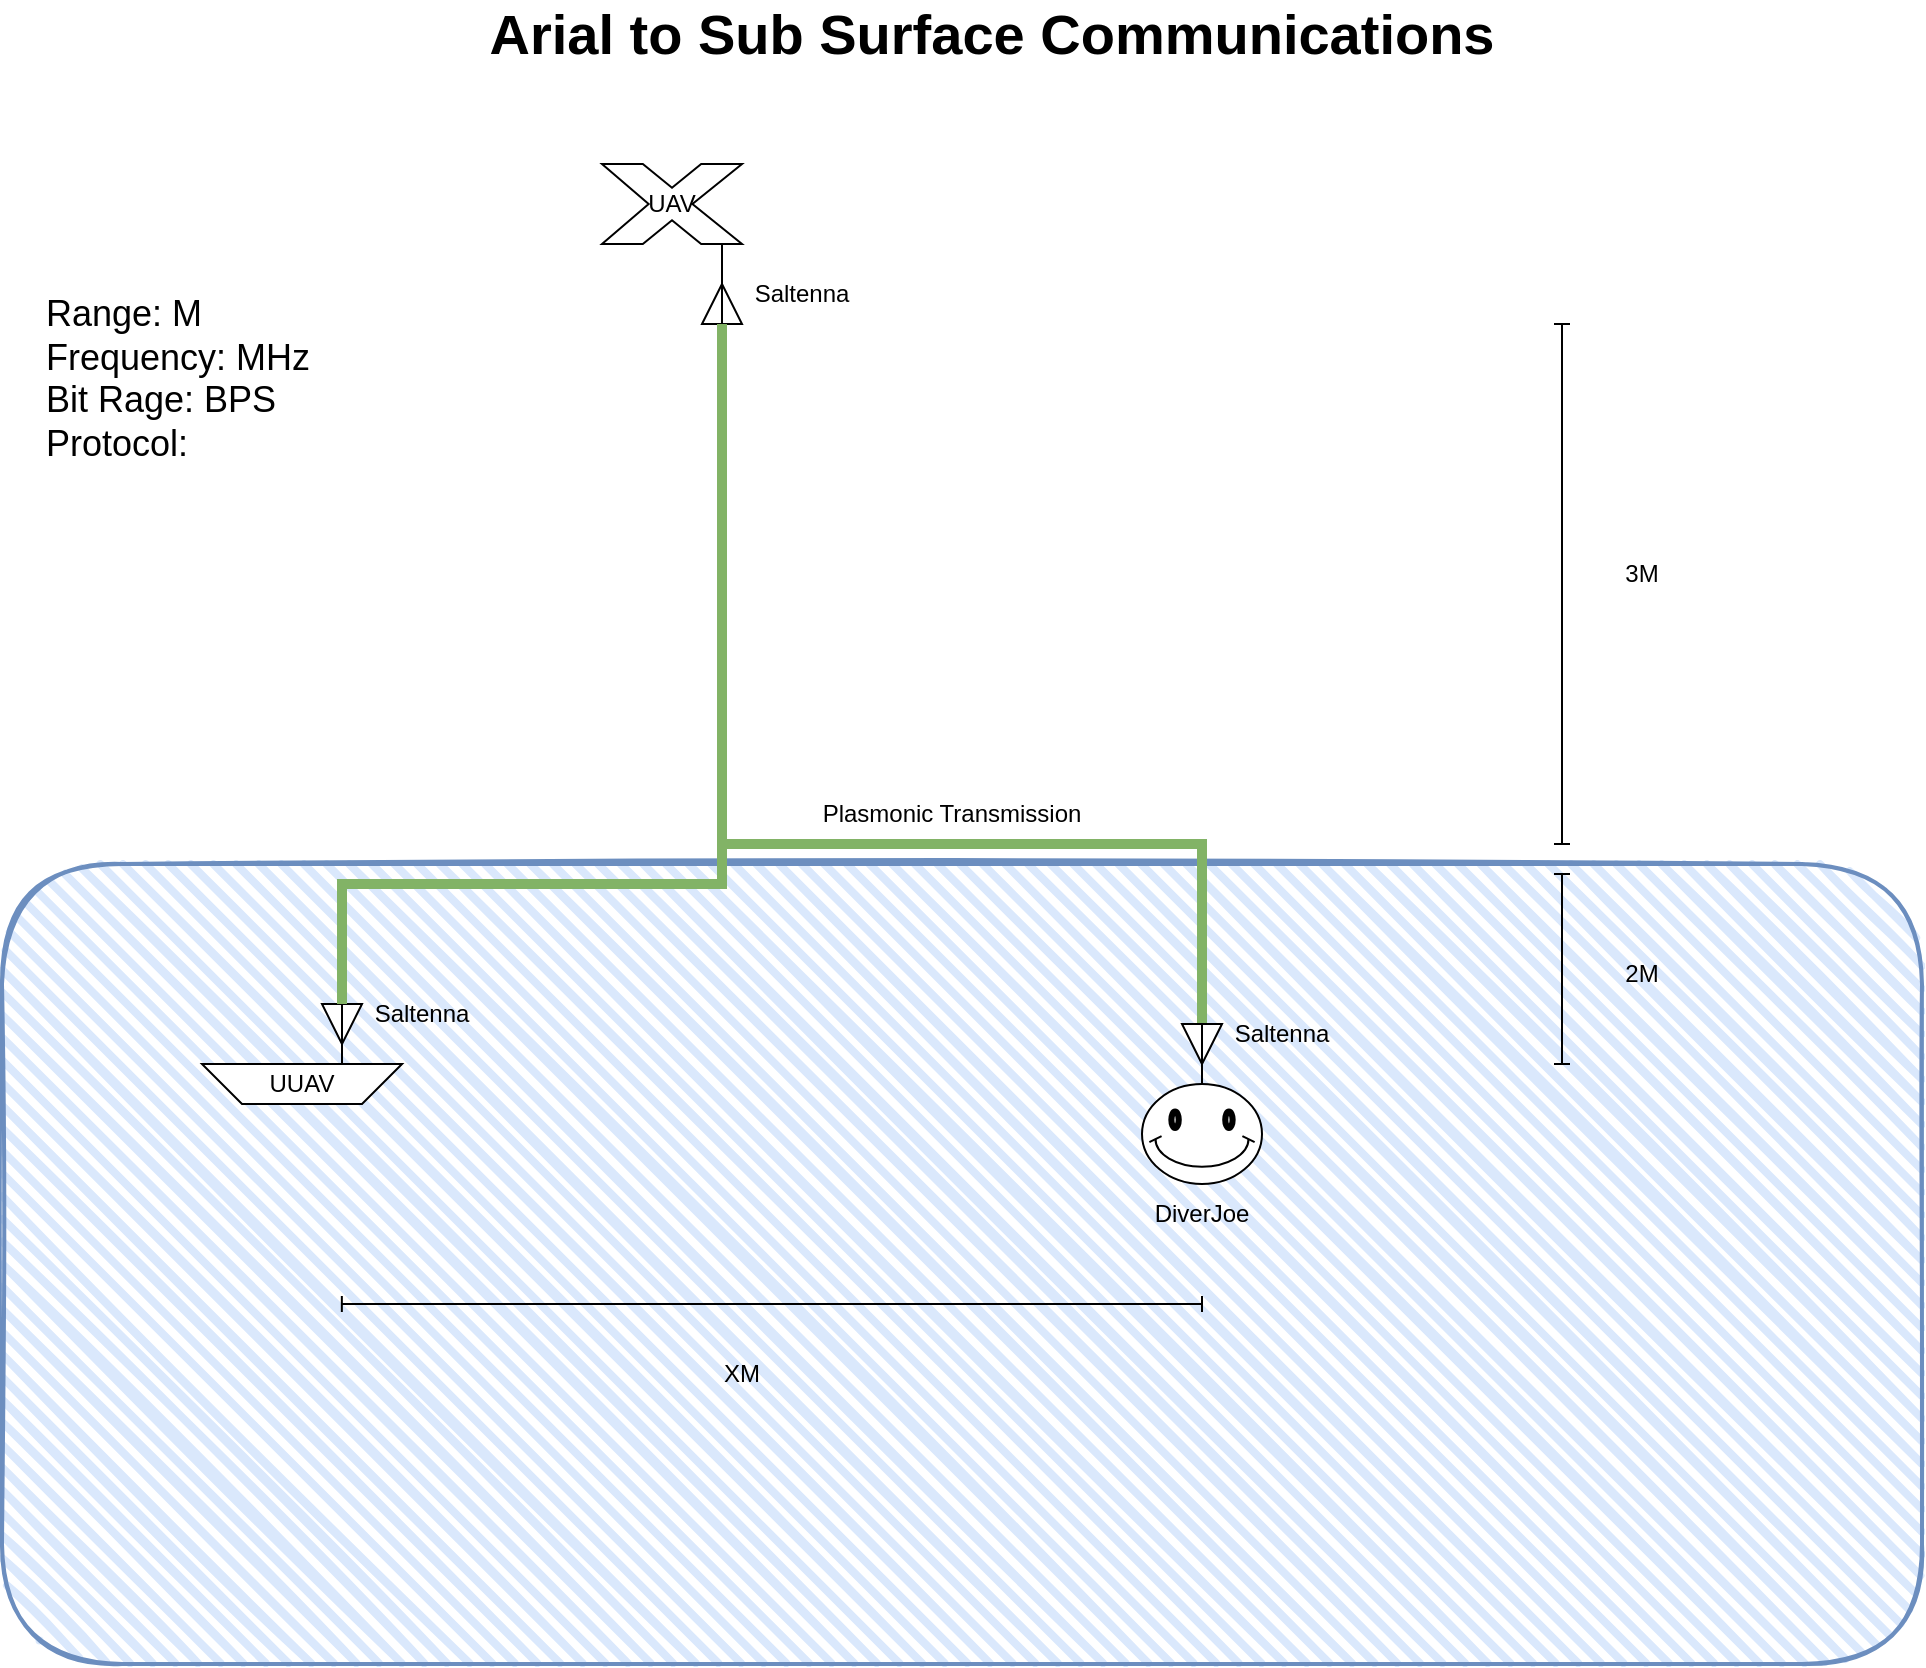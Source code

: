 <mxfile version="26.1.1">
  <diagram name="Page-1" id="EPB8xuWnlqUVOH70_Ewr">
    <mxGraphModel dx="2306" dy="945" grid="1" gridSize="10" guides="1" tooltips="1" connect="1" arrows="1" fold="1" page="1" pageScale="1" pageWidth="850" pageHeight="1100" math="0" shadow="0">
      <root>
        <mxCell id="0" />
        <mxCell id="1" parent="0" />
        <mxCell id="noTJ2SI7EE9gjp_z_O8U-2" value="" style="rounded=1;whiteSpace=wrap;html=1;strokeWidth=2;fillWeight=4;hachureGap=8;hachureAngle=45;fillColor=#dae8fc;sketch=1;strokeColor=#6c8ebf;" parent="1" vertex="1">
          <mxGeometry x="-50" y="450" width="960" height="400" as="geometry" />
        </mxCell>
        <mxCell id="noTJ2SI7EE9gjp_z_O8U-25" value="" style="group;rotation=-180;" parent="1" vertex="1" connectable="0">
          <mxGeometry x="100" y="530" width="40" height="20" as="geometry" />
        </mxCell>
        <mxCell id="noTJ2SI7EE9gjp_z_O8U-26" value="" style="triangle;whiteSpace=wrap;html=1;rotation=-270;" parent="noTJ2SI7EE9gjp_z_O8U-25" vertex="1">
          <mxGeometry x="10" y="-10" width="20" height="20" as="geometry" />
        </mxCell>
        <mxCell id="noTJ2SI7EE9gjp_z_O8U-27" value="" style="endArrow=none;html=1;rounded=0;exitX=0;exitY=0.5;exitDx=0;exitDy=0;" parent="noTJ2SI7EE9gjp_z_O8U-25" source="noTJ2SI7EE9gjp_z_O8U-26" edge="1">
          <mxGeometry width="50" height="50" relative="1" as="geometry">
            <mxPoint x="-350" y="-170" as="sourcePoint" />
            <mxPoint x="20" y="30" as="targetPoint" />
          </mxGeometry>
        </mxCell>
        <mxCell id="noTJ2SI7EE9gjp_z_O8U-6" style="edgeStyle=orthogonalEdgeStyle;rounded=0;orthogonalLoop=1;jettySize=auto;html=1;fillColor=#d5e8d4;strokeColor=#82b366;strokeWidth=5;entryX=0;entryY=0.5;entryDx=0;entryDy=0;endArrow=none;startFill=0;exitX=0;exitY=0.5;exitDx=0;exitDy=0;" parent="1" source="noTJ2SI7EE9gjp_z_O8U-7" target="noTJ2SI7EE9gjp_z_O8U-11" edge="1">
          <mxGeometry relative="1" as="geometry">
            <mxPoint x="490" y="270" as="sourcePoint" />
            <mxPoint x="360" y="120" as="targetPoint" />
            <Array as="points">
              <mxPoint x="550" y="440" />
              <mxPoint x="310" y="440" />
            </Array>
          </mxGeometry>
        </mxCell>
        <mxCell id="noTJ2SI7EE9gjp_z_O8U-9" value="" style="group;rotation=-180;" parent="1" vertex="1" connectable="0">
          <mxGeometry x="530" y="540" width="40" height="20" as="geometry" />
        </mxCell>
        <mxCell id="noTJ2SI7EE9gjp_z_O8U-7" value="" style="triangle;whiteSpace=wrap;html=1;rotation=-270;" parent="noTJ2SI7EE9gjp_z_O8U-9" vertex="1">
          <mxGeometry x="10" y="-10" width="20" height="20" as="geometry" />
        </mxCell>
        <mxCell id="noTJ2SI7EE9gjp_z_O8U-8" value="" style="endArrow=none;html=1;rounded=0;exitX=0;exitY=0.5;exitDx=0;exitDy=0;" parent="noTJ2SI7EE9gjp_z_O8U-9" source="noTJ2SI7EE9gjp_z_O8U-7" edge="1">
          <mxGeometry width="50" height="50" relative="1" as="geometry">
            <mxPoint x="-350" y="-170" as="sourcePoint" />
            <mxPoint x="20" y="30" as="targetPoint" />
          </mxGeometry>
        </mxCell>
        <mxCell id="noTJ2SI7EE9gjp_z_O8U-3" value="" style="verticalLabelPosition=bottom;verticalAlign=top;html=1;shape=mxgraph.basic.x" parent="1" vertex="1">
          <mxGeometry x="250" y="100" width="70" height="40" as="geometry" />
        </mxCell>
        <mxCell id="noTJ2SI7EE9gjp_z_O8U-10" value="" style="group;rotation=0;" parent="1" vertex="1" connectable="0">
          <mxGeometry x="290" y="150" width="40" height="20" as="geometry" />
        </mxCell>
        <mxCell id="noTJ2SI7EE9gjp_z_O8U-11" value="" style="triangle;whiteSpace=wrap;html=1;rotation=-90;" parent="noTJ2SI7EE9gjp_z_O8U-10" vertex="1">
          <mxGeometry x="10" y="10" width="20" height="20" as="geometry" />
        </mxCell>
        <mxCell id="noTJ2SI7EE9gjp_z_O8U-12" value="" style="endArrow=none;html=1;rounded=0;exitX=0;exitY=0.5;exitDx=0;exitDy=0;" parent="noTJ2SI7EE9gjp_z_O8U-10" source="noTJ2SI7EE9gjp_z_O8U-11" edge="1">
          <mxGeometry width="50" height="50" relative="1" as="geometry">
            <mxPoint x="390" y="190" as="sourcePoint" />
            <mxPoint x="20" y="-10" as="targetPoint" />
          </mxGeometry>
        </mxCell>
        <mxCell id="noTJ2SI7EE9gjp_z_O8U-1" value="" style="verticalLabelPosition=bottom;verticalAlign=top;html=1;shape=mxgraph.basic.smiley" parent="1" vertex="1">
          <mxGeometry x="520" y="560" width="60" height="50" as="geometry" />
        </mxCell>
        <mxCell id="noTJ2SI7EE9gjp_z_O8U-14" value="Plasmonic Transmission" style="text;strokeColor=none;align=center;fillColor=none;html=1;verticalAlign=middle;whiteSpace=wrap;rounded=0;" parent="1" vertex="1">
          <mxGeometry x="350" y="410" width="150" height="30" as="geometry" />
        </mxCell>
        <mxCell id="noTJ2SI7EE9gjp_z_O8U-15" value="Saltenna" style="text;strokeColor=none;align=center;fillColor=none;html=1;verticalAlign=middle;whiteSpace=wrap;rounded=0;" parent="1" vertex="1">
          <mxGeometry x="320" y="150" width="60" height="30" as="geometry" />
        </mxCell>
        <mxCell id="noTJ2SI7EE9gjp_z_O8U-19" value="Saltenna" style="text;strokeColor=none;align=center;fillColor=none;html=1;verticalAlign=middle;whiteSpace=wrap;rounded=0;" parent="1" vertex="1">
          <mxGeometry x="560" y="520" width="60" height="30" as="geometry" />
        </mxCell>
        <mxCell id="noTJ2SI7EE9gjp_z_O8U-20" value="" style="shape=trapezoid;perimeter=trapezoidPerimeter;whiteSpace=wrap;html=1;fixedSize=1;rotation=-180;" parent="1" vertex="1">
          <mxGeometry x="50" y="550" width="100" height="20" as="geometry" />
        </mxCell>
        <mxCell id="noTJ2SI7EE9gjp_z_O8U-21" value="DiverJoe" style="text;strokeColor=none;align=center;fillColor=none;html=1;verticalAlign=middle;whiteSpace=wrap;rounded=0;" parent="1" vertex="1">
          <mxGeometry x="520" y="610" width="60" height="30" as="geometry" />
        </mxCell>
        <mxCell id="noTJ2SI7EE9gjp_z_O8U-22" value="UAV" style="text;strokeColor=none;align=center;fillColor=none;html=1;verticalAlign=middle;whiteSpace=wrap;rounded=0;" parent="1" vertex="1">
          <mxGeometry x="265" y="115" width="40" height="10" as="geometry" />
        </mxCell>
        <mxCell id="noTJ2SI7EE9gjp_z_O8U-24" value="UUAV" style="text;strokeColor=none;align=center;fillColor=none;html=1;verticalAlign=middle;whiteSpace=wrap;rounded=0;" parent="1" vertex="1">
          <mxGeometry x="80" y="555" width="40" height="10" as="geometry" />
        </mxCell>
        <mxCell id="noTJ2SI7EE9gjp_z_O8U-28" style="edgeStyle=orthogonalEdgeStyle;rounded=0;orthogonalLoop=1;jettySize=auto;html=1;fillColor=#d5e8d4;strokeColor=#82b366;strokeWidth=5;entryX=0;entryY=0.5;entryDx=0;entryDy=0;endArrow=none;startFill=0;exitX=0;exitY=0.5;exitDx=0;exitDy=0;" parent="1" source="noTJ2SI7EE9gjp_z_O8U-26" target="noTJ2SI7EE9gjp_z_O8U-11" edge="1">
          <mxGeometry relative="1" as="geometry">
            <mxPoint x="560" y="540" as="sourcePoint" />
            <mxPoint x="320" y="190" as="targetPoint" />
            <Array as="points">
              <mxPoint x="120" y="460" />
              <mxPoint x="310" y="460" />
            </Array>
          </mxGeometry>
        </mxCell>
        <mxCell id="noTJ2SI7EE9gjp_z_O8U-29" value="Saltenna" style="text;strokeColor=none;align=center;fillColor=none;html=1;verticalAlign=middle;whiteSpace=wrap;rounded=0;" parent="1" vertex="1">
          <mxGeometry x="130" y="510" width="60" height="30" as="geometry" />
        </mxCell>
        <mxCell id="noTJ2SI7EE9gjp_z_O8U-30" value="" style="endArrow=baseDash;html=1;rounded=0;endFill=0;startArrow=baseDash;startFill=0;" parent="1" edge="1">
          <mxGeometry width="50" height="50" relative="1" as="geometry">
            <mxPoint x="730" y="440" as="sourcePoint" />
            <mxPoint x="730" y="180" as="targetPoint" />
          </mxGeometry>
        </mxCell>
        <mxCell id="noTJ2SI7EE9gjp_z_O8U-32" value="" style="endArrow=baseDash;html=1;rounded=0;endFill=0;startArrow=baseDash;startFill=0;" parent="1" edge="1">
          <mxGeometry width="50" height="50" relative="1" as="geometry">
            <mxPoint x="730" y="550" as="sourcePoint" />
            <mxPoint x="730" y="455" as="targetPoint" />
          </mxGeometry>
        </mxCell>
        <mxCell id="noTJ2SI7EE9gjp_z_O8U-33" value="2M" style="text;strokeColor=none;align=center;fillColor=none;html=1;verticalAlign=middle;whiteSpace=wrap;rounded=0;" parent="1" vertex="1">
          <mxGeometry x="740" y="490" width="60" height="30" as="geometry" />
        </mxCell>
        <mxCell id="noTJ2SI7EE9gjp_z_O8U-34" value="3M" style="text;strokeColor=none;align=center;fillColor=none;html=1;verticalAlign=middle;whiteSpace=wrap;rounded=0;" parent="1" vertex="1">
          <mxGeometry x="740" y="290" width="60" height="30" as="geometry" />
        </mxCell>
        <mxCell id="noTJ2SI7EE9gjp_z_O8U-35" value="" style="endArrow=baseDash;html=1;rounded=0;exitX=0.177;exitY=0.55;exitDx=0;exitDy=0;exitPerimeter=0;endFill=0;startArrow=baseDash;startFill=0;" parent="1" source="noTJ2SI7EE9gjp_z_O8U-2" edge="1">
          <mxGeometry width="50" height="50" relative="1" as="geometry">
            <mxPoint x="500" y="720" as="sourcePoint" />
            <mxPoint x="550" y="670" as="targetPoint" />
          </mxGeometry>
        </mxCell>
        <mxCell id="noTJ2SI7EE9gjp_z_O8U-36" value="XM" style="text;strokeColor=none;align=center;fillColor=none;html=1;verticalAlign=middle;whiteSpace=wrap;rounded=0;" parent="1" vertex="1">
          <mxGeometry x="290" y="690" width="60" height="30" as="geometry" />
        </mxCell>
        <mxCell id="noTJ2SI7EE9gjp_z_O8U-37" value="&lt;font style=&quot;font-size: 18px;&quot;&gt;Range: M&lt;/font&gt;&lt;div&gt;&lt;font style=&quot;font-size: 18px;&quot;&gt;Frequency: MHz&lt;/font&gt;&lt;div&gt;&lt;font style=&quot;font-size: 18px;&quot;&gt;Bit Rage: BPS&lt;/font&gt;&lt;/div&gt;&lt;div&gt;&lt;font style=&quot;font-size: 18px;&quot;&gt;Protocol:&lt;/font&gt;&lt;/div&gt;&lt;div&gt;&lt;br&gt;&lt;/div&gt;&lt;/div&gt;" style="text;strokeColor=none;align=left;fillColor=none;html=1;verticalAlign=middle;whiteSpace=wrap;rounded=0;" parent="1" vertex="1">
          <mxGeometry x="-30" y="170" width="150" height="90" as="geometry" />
        </mxCell>
        <mxCell id="p9eNlsJ_qfYkaS-2bIAc-1" value="&lt;font style=&quot;font-size: 28px;&quot;&gt;&lt;b&gt;Arial to Sub Surface Communications&lt;/b&gt;&lt;/font&gt;" style="text;strokeColor=none;align=center;fillColor=none;html=1;verticalAlign=middle;whiteSpace=wrap;rounded=0;" vertex="1" parent="1">
          <mxGeometry x="130" y="20" width="630" height="30" as="geometry" />
        </mxCell>
      </root>
    </mxGraphModel>
  </diagram>
</mxfile>

